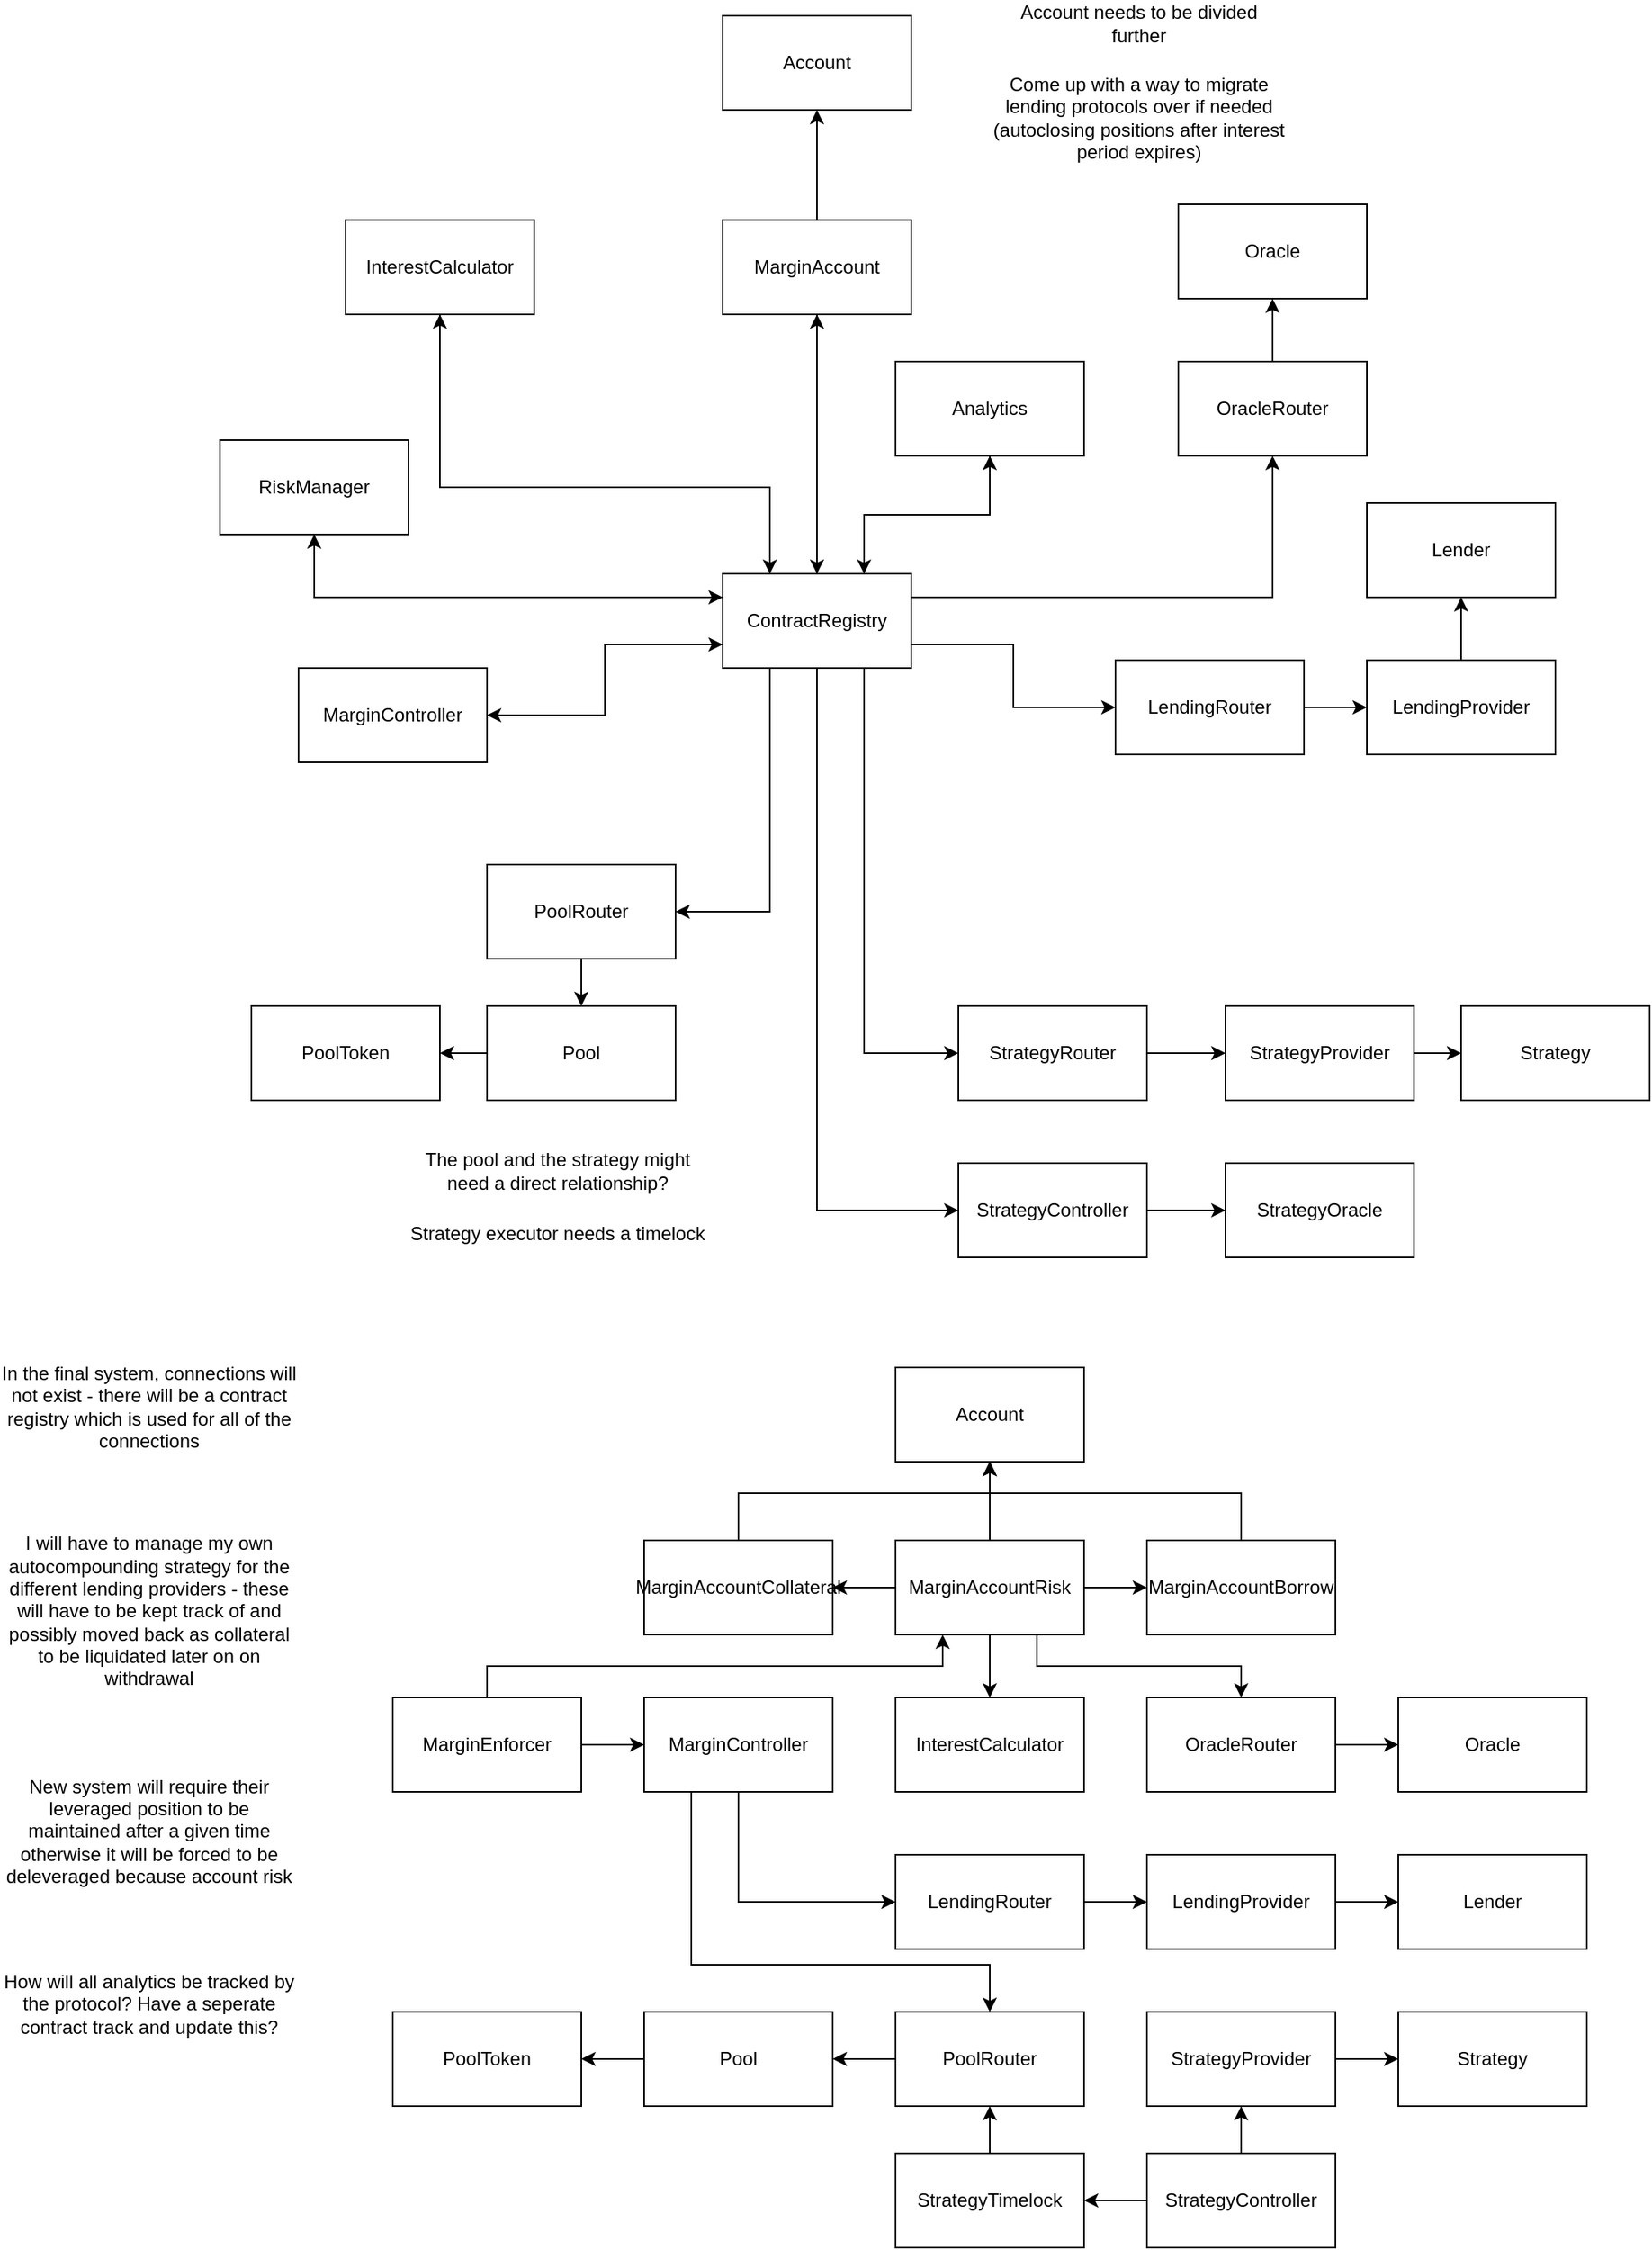 <mxfile version="17.4.0" type="device"><diagram name="Page-1" id="52a04d89-c75d-2922-d76d-85b35f80e030"><mxGraphModel dx="1421" dy="814" grid="1" gridSize="10" guides="1" tooltips="1" connect="1" arrows="1" fold="1" page="1" pageScale="1" pageWidth="1100" pageHeight="850" background="none" math="0" shadow="0"><root><mxCell id="0"/><mxCell id="1" parent="0"/><mxCell id="1fdf3b25b50cf41e-42" style="edgeStyle=none;html=1;labelBackgroundColor=none;startFill=0;startSize=8;endFill=1;endSize=8;fontFamily=Verdana;fontSize=12;" parent="1" edge="1"><mxGeometry relative="1" as="geometry"><mxPoint x="120" y="440" as="sourcePoint"/></mxGeometry></mxCell><mxCell id="QQnbMLpZ93MSJPsR9M9I-1" value="Lender" style="rounded=0;whiteSpace=wrap;html=1;" parent="1" vertex="1"><mxGeometry x="900" y="350" width="120" height="60" as="geometry"/></mxCell><mxCell id="YldHDxRCTtaJmYDm-NVi-25" style="edgeStyle=orthogonalEdgeStyle;rounded=0;orthogonalLoop=1;jettySize=auto;html=1;entryX=0.5;entryY=1;entryDx=0;entryDy=0;" parent="1" source="QQnbMLpZ93MSJPsR9M9I-2" target="QQnbMLpZ93MSJPsR9M9I-1" edge="1"><mxGeometry relative="1" as="geometry"/></mxCell><mxCell id="QQnbMLpZ93MSJPsR9M9I-2" value="LendingProvider" style="rounded=0;whiteSpace=wrap;html=1;" parent="1" vertex="1"><mxGeometry x="900" y="450" width="120" height="60" as="geometry"/></mxCell><mxCell id="YldHDxRCTtaJmYDm-NVi-24" style="edgeStyle=orthogonalEdgeStyle;rounded=0;orthogonalLoop=1;jettySize=auto;html=1;entryX=0;entryY=0.5;entryDx=0;entryDy=0;" parent="1" source="QQnbMLpZ93MSJPsR9M9I-3" target="QQnbMLpZ93MSJPsR9M9I-2" edge="1"><mxGeometry relative="1" as="geometry"/></mxCell><mxCell id="QQnbMLpZ93MSJPsR9M9I-3" value="LendingRouter" style="rounded=0;whiteSpace=wrap;html=1;" parent="1" vertex="1"><mxGeometry x="740" y="450" width="120" height="60" as="geometry"/></mxCell><mxCell id="F2xj8c52CuEZ98pPWcwK-5" style="edgeStyle=orthogonalEdgeStyle;rounded=0;orthogonalLoop=1;jettySize=auto;html=1;entryX=0.25;entryY=0;entryDx=0;entryDy=0;" parent="1" source="QQnbMLpZ93MSJPsR9M9I-8" target="QQnbMLpZ93MSJPsR9M9I-32" edge="1"><mxGeometry relative="1" as="geometry"><Array as="points"><mxPoint x="310" y="340"/><mxPoint x="520" y="340"/></Array></mxGeometry></mxCell><mxCell id="QQnbMLpZ93MSJPsR9M9I-8" value="InterestCalculator" style="rounded=0;whiteSpace=wrap;html=1;" parent="1" vertex="1"><mxGeometry x="250" y="170" width="120" height="60" as="geometry"/></mxCell><mxCell id="YldHDxRCTtaJmYDm-NVi-19" style="edgeStyle=orthogonalEdgeStyle;rounded=0;orthogonalLoop=1;jettySize=auto;html=1;entryX=0;entryY=0.25;entryDx=0;entryDy=0;" parent="1" source="QQnbMLpZ93MSJPsR9M9I-9" target="QQnbMLpZ93MSJPsR9M9I-32" edge="1"><mxGeometry relative="1" as="geometry"><Array as="points"><mxPoint x="230" y="410"/></Array></mxGeometry></mxCell><mxCell id="QQnbMLpZ93MSJPsR9M9I-9" value="RiskManager" style="rounded=0;whiteSpace=wrap;html=1;" parent="1" vertex="1"><mxGeometry x="170" y="310" width="120" height="60" as="geometry"/></mxCell><mxCell id="F2xj8c52CuEZ98pPWcwK-6" style="edgeStyle=orthogonalEdgeStyle;rounded=0;orthogonalLoop=1;jettySize=auto;html=1;entryX=0;entryY=0.75;entryDx=0;entryDy=0;" parent="1" source="QQnbMLpZ93MSJPsR9M9I-11" target="QQnbMLpZ93MSJPsR9M9I-32" edge="1"><mxGeometry relative="1" as="geometry"/></mxCell><mxCell id="QQnbMLpZ93MSJPsR9M9I-11" value="MarginController" style="rounded=0;whiteSpace=wrap;html=1;" parent="1" vertex="1"><mxGeometry x="220" y="455" width="120" height="60" as="geometry"/></mxCell><mxCell id="YldHDxRCTtaJmYDm-NVi-22" style="edgeStyle=orthogonalEdgeStyle;rounded=0;orthogonalLoop=1;jettySize=auto;html=1;" parent="1" source="QQnbMLpZ93MSJPsR9M9I-13" target="YldHDxRCTtaJmYDm-NVi-1" edge="1"><mxGeometry relative="1" as="geometry"/></mxCell><mxCell id="QQnbMLpZ93MSJPsR9M9I-13" value="OracleRouter" style="rounded=0;whiteSpace=wrap;html=1;" parent="1" vertex="1"><mxGeometry x="780" y="260" width="120" height="60" as="geometry"/></mxCell><mxCell id="YldHDxRCTtaJmYDm-NVi-7" style="edgeStyle=orthogonalEdgeStyle;rounded=0;orthogonalLoop=1;jettySize=auto;html=1;" parent="1" source="QQnbMLpZ93MSJPsR9M9I-15" target="QQnbMLpZ93MSJPsR9M9I-16" edge="1"><mxGeometry relative="1" as="geometry"/></mxCell><mxCell id="QQnbMLpZ93MSJPsR9M9I-15" value="PoolRouter" style="rounded=0;whiteSpace=wrap;html=1;" parent="1" vertex="1"><mxGeometry x="340" y="580" width="120" height="60" as="geometry"/></mxCell><mxCell id="YldHDxRCTtaJmYDm-NVi-9" style="edgeStyle=orthogonalEdgeStyle;rounded=0;orthogonalLoop=1;jettySize=auto;html=1;entryX=1;entryY=0.5;entryDx=0;entryDy=0;" parent="1" source="QQnbMLpZ93MSJPsR9M9I-16" target="YldHDxRCTtaJmYDm-NVi-3" edge="1"><mxGeometry relative="1" as="geometry"/></mxCell><mxCell id="QQnbMLpZ93MSJPsR9M9I-16" value="Pool" style="rounded=0;whiteSpace=wrap;html=1;" parent="1" vertex="1"><mxGeometry x="340" y="670" width="120" height="60" as="geometry"/></mxCell><mxCell id="YldHDxRCTtaJmYDm-NVi-13" style="edgeStyle=orthogonalEdgeStyle;rounded=0;orthogonalLoop=1;jettySize=auto;html=1;entryX=0;entryY=0.5;entryDx=0;entryDy=0;" parent="1" source="QQnbMLpZ93MSJPsR9M9I-17" target="QQnbMLpZ93MSJPsR9M9I-18" edge="1"><mxGeometry relative="1" as="geometry"/></mxCell><mxCell id="QQnbMLpZ93MSJPsR9M9I-17" value="StrategyProvider" style="rounded=0;whiteSpace=wrap;html=1;" parent="1" vertex="1"><mxGeometry x="810" y="670" width="120" height="60" as="geometry"/></mxCell><mxCell id="QQnbMLpZ93MSJPsR9M9I-18" value="Strategy" style="rounded=0;whiteSpace=wrap;html=1;" parent="1" vertex="1"><mxGeometry x="960" y="670" width="120" height="60" as="geometry"/></mxCell><mxCell id="QQnbMLpZ93MSJPsR9M9I-19" value="StrategyOracle" style="rounded=0;whiteSpace=wrap;html=1;" parent="1" vertex="1"><mxGeometry x="810" y="770" width="120" height="60" as="geometry"/></mxCell><mxCell id="YldHDxRCTtaJmYDm-NVi-21" style="edgeStyle=orthogonalEdgeStyle;rounded=0;orthogonalLoop=1;jettySize=auto;html=1;entryX=0.5;entryY=1;entryDx=0;entryDy=0;" parent="1" source="QQnbMLpZ93MSJPsR9M9I-20" target="YldHDxRCTtaJmYDm-NVi-20" edge="1"><mxGeometry relative="1" as="geometry"/></mxCell><mxCell id="F2xj8c52CuEZ98pPWcwK-4" style="edgeStyle=orthogonalEdgeStyle;rounded=0;orthogonalLoop=1;jettySize=auto;html=1;exitX=0.5;exitY=1;exitDx=0;exitDy=0;" parent="1" source="QQnbMLpZ93MSJPsR9M9I-20" target="QQnbMLpZ93MSJPsR9M9I-32" edge="1"><mxGeometry relative="1" as="geometry"/></mxCell><mxCell id="QQnbMLpZ93MSJPsR9M9I-20" value="MarginAccount" style="rounded=0;whiteSpace=wrap;html=1;" parent="1" vertex="1"><mxGeometry x="490" y="170" width="120" height="60" as="geometry"/></mxCell><mxCell id="YldHDxRCTtaJmYDm-NVi-18" style="edgeStyle=orthogonalEdgeStyle;rounded=0;orthogonalLoop=1;jettySize=auto;html=1;entryX=0.5;entryY=1;entryDx=0;entryDy=0;exitX=0;exitY=0.25;exitDx=0;exitDy=0;" parent="1" source="QQnbMLpZ93MSJPsR9M9I-32" target="QQnbMLpZ93MSJPsR9M9I-9" edge="1"><mxGeometry relative="1" as="geometry"/></mxCell><mxCell id="YldHDxRCTtaJmYDm-NVi-26" style="edgeStyle=orthogonalEdgeStyle;rounded=0;orthogonalLoop=1;jettySize=auto;html=1;entryX=0.5;entryY=1;entryDx=0;entryDy=0;exitX=1;exitY=0.25;exitDx=0;exitDy=0;" parent="1" source="QQnbMLpZ93MSJPsR9M9I-32" target="QQnbMLpZ93MSJPsR9M9I-13" edge="1"><mxGeometry relative="1" as="geometry"/></mxCell><mxCell id="YldHDxRCTtaJmYDm-NVi-27" style="edgeStyle=orthogonalEdgeStyle;rounded=0;orthogonalLoop=1;jettySize=auto;html=1;entryX=0.5;entryY=1;entryDx=0;entryDy=0;" parent="1" source="QQnbMLpZ93MSJPsR9M9I-32" target="QQnbMLpZ93MSJPsR9M9I-20" edge="1"><mxGeometry relative="1" as="geometry"/></mxCell><mxCell id="YldHDxRCTtaJmYDm-NVi-28" style="edgeStyle=orthogonalEdgeStyle;rounded=0;orthogonalLoop=1;jettySize=auto;html=1;exitX=0.25;exitY=0;exitDx=0;exitDy=0;entryX=0.5;entryY=1;entryDx=0;entryDy=0;" parent="1" source="QQnbMLpZ93MSJPsR9M9I-32" target="QQnbMLpZ93MSJPsR9M9I-8" edge="1"><mxGeometry relative="1" as="geometry"><Array as="points"><mxPoint x="520" y="340"/><mxPoint x="310" y="340"/></Array></mxGeometry></mxCell><mxCell id="YldHDxRCTtaJmYDm-NVi-30" style="edgeStyle=orthogonalEdgeStyle;rounded=0;orthogonalLoop=1;jettySize=auto;html=1;exitX=1;exitY=0.75;exitDx=0;exitDy=0;entryX=0;entryY=0.5;entryDx=0;entryDy=0;" parent="1" source="QQnbMLpZ93MSJPsR9M9I-32" target="QQnbMLpZ93MSJPsR9M9I-3" edge="1"><mxGeometry relative="1" as="geometry"/></mxCell><mxCell id="YldHDxRCTtaJmYDm-NVi-31" style="edgeStyle=orthogonalEdgeStyle;rounded=0;orthogonalLoop=1;jettySize=auto;html=1;exitX=0;exitY=0.75;exitDx=0;exitDy=0;entryX=1;entryY=0.5;entryDx=0;entryDy=0;" parent="1" source="QQnbMLpZ93MSJPsR9M9I-32" target="QQnbMLpZ93MSJPsR9M9I-11" edge="1"><mxGeometry relative="1" as="geometry"/></mxCell><mxCell id="YldHDxRCTtaJmYDm-NVi-33" style="edgeStyle=orthogonalEdgeStyle;rounded=0;orthogonalLoop=1;jettySize=auto;html=1;exitX=0.25;exitY=1;exitDx=0;exitDy=0;entryX=1;entryY=0.5;entryDx=0;entryDy=0;" parent="1" source="QQnbMLpZ93MSJPsR9M9I-32" target="QQnbMLpZ93MSJPsR9M9I-15" edge="1"><mxGeometry relative="1" as="geometry"/></mxCell><mxCell id="YldHDxRCTtaJmYDm-NVi-34" style="edgeStyle=orthogonalEdgeStyle;rounded=0;orthogonalLoop=1;jettySize=auto;html=1;exitX=0.5;exitY=1;exitDx=0;exitDy=0;entryX=0;entryY=0.5;entryDx=0;entryDy=0;" parent="1" source="QQnbMLpZ93MSJPsR9M9I-32" target="YldHDxRCTtaJmYDm-NVi-15" edge="1"><mxGeometry relative="1" as="geometry"/></mxCell><mxCell id="YldHDxRCTtaJmYDm-NVi-36" style="edgeStyle=orthogonalEdgeStyle;rounded=0;orthogonalLoop=1;jettySize=auto;html=1;exitX=0.75;exitY=1;exitDx=0;exitDy=0;entryX=0;entryY=0.5;entryDx=0;entryDy=0;" parent="1" source="QQnbMLpZ93MSJPsR9M9I-32" target="YldHDxRCTtaJmYDm-NVi-6" edge="1"><mxGeometry relative="1" as="geometry"/></mxCell><mxCell id="F2xj8c52CuEZ98pPWcwK-2" style="edgeStyle=orthogonalEdgeStyle;rounded=0;orthogonalLoop=1;jettySize=auto;html=1;exitX=0.75;exitY=0;exitDx=0;exitDy=0;entryX=0.5;entryY=1;entryDx=0;entryDy=0;" parent="1" source="QQnbMLpZ93MSJPsR9M9I-32" target="F2xj8c52CuEZ98pPWcwK-1" edge="1"><mxGeometry relative="1" as="geometry"/></mxCell><mxCell id="QQnbMLpZ93MSJPsR9M9I-32" value="ContractRegistry" style="rounded=0;whiteSpace=wrap;html=1;" parent="1" vertex="1"><mxGeometry x="490" y="395" width="120" height="60" as="geometry"/></mxCell><mxCell id="YldHDxRCTtaJmYDm-NVi-1" value="Oracle" style="rounded=0;whiteSpace=wrap;html=1;" parent="1" vertex="1"><mxGeometry x="780" y="160" width="120" height="60" as="geometry"/></mxCell><mxCell id="YldHDxRCTtaJmYDm-NVi-3" value="PoolToken" style="rounded=0;whiteSpace=wrap;html=1;" parent="1" vertex="1"><mxGeometry x="190" y="670" width="120" height="60" as="geometry"/></mxCell><mxCell id="YldHDxRCTtaJmYDm-NVi-12" style="edgeStyle=orthogonalEdgeStyle;rounded=0;orthogonalLoop=1;jettySize=auto;html=1;" parent="1" source="YldHDxRCTtaJmYDm-NVi-6" target="QQnbMLpZ93MSJPsR9M9I-17" edge="1"><mxGeometry relative="1" as="geometry"/></mxCell><mxCell id="YldHDxRCTtaJmYDm-NVi-6" value="StrategyRouter" style="rounded=0;whiteSpace=wrap;html=1;" parent="1" vertex="1"><mxGeometry x="640" y="670" width="120" height="60" as="geometry"/></mxCell><mxCell id="YldHDxRCTtaJmYDm-NVi-17" style="edgeStyle=orthogonalEdgeStyle;rounded=0;orthogonalLoop=1;jettySize=auto;html=1;" parent="1" source="YldHDxRCTtaJmYDm-NVi-15" target="QQnbMLpZ93MSJPsR9M9I-19" edge="1"><mxGeometry relative="1" as="geometry"/></mxCell><mxCell id="YldHDxRCTtaJmYDm-NVi-15" value="StrategyController" style="rounded=0;whiteSpace=wrap;html=1;" parent="1" vertex="1"><mxGeometry x="640" y="770" width="120" height="60" as="geometry"/></mxCell><mxCell id="YldHDxRCTtaJmYDm-NVi-20" value="Account" style="rounded=0;whiteSpace=wrap;html=1;" parent="1" vertex="1"><mxGeometry x="490" y="40" width="120" height="60" as="geometry"/></mxCell><mxCell id="F2xj8c52CuEZ98pPWcwK-3" style="edgeStyle=orthogonalEdgeStyle;rounded=0;orthogonalLoop=1;jettySize=auto;html=1;exitX=0.5;exitY=1;exitDx=0;exitDy=0;entryX=0.75;entryY=0;entryDx=0;entryDy=0;" parent="1" source="F2xj8c52CuEZ98pPWcwK-1" target="QQnbMLpZ93MSJPsR9M9I-32" edge="1"><mxGeometry relative="1" as="geometry"/></mxCell><mxCell id="F2xj8c52CuEZ98pPWcwK-1" value="Analytics" style="rounded=0;whiteSpace=wrap;html=1;" parent="1" vertex="1"><mxGeometry x="600" y="260" width="120" height="60" as="geometry"/></mxCell><mxCell id="F2xj8c52CuEZ98pPWcwK-7" value="The pool and the strategy might need a direct relationship?" style="text;html=1;strokeColor=none;fillColor=none;align=center;verticalAlign=middle;whiteSpace=wrap;rounded=0;" parent="1" vertex="1"><mxGeometry x="290" y="760" width="190" height="30" as="geometry"/></mxCell><mxCell id="QnWulfvDXJuSbhogi2hA-1" value="Strategy executor needs a timelock" style="text;html=1;strokeColor=none;fillColor=none;align=center;verticalAlign=middle;whiteSpace=wrap;rounded=0;" parent="1" vertex="1"><mxGeometry x="290" y="800" width="190" height="30" as="geometry"/></mxCell><mxCell id="QnWulfvDXJuSbhogi2hA-2" value="Account needs to be divided further" style="text;html=1;strokeColor=none;fillColor=none;align=center;verticalAlign=middle;whiteSpace=wrap;rounded=0;" parent="1" vertex="1"><mxGeometry x="660" y="30" width="190" height="30" as="geometry"/></mxCell><mxCell id="QnWulfvDXJuSbhogi2hA-3" value="Come up with a way to migrate lending protocols over if needed (autoclosing positions after interest period expires)" style="text;html=1;strokeColor=none;fillColor=none;align=center;verticalAlign=middle;whiteSpace=wrap;rounded=0;" parent="1" vertex="1"><mxGeometry x="660" y="70" width="190" height="70" as="geometry"/></mxCell><mxCell id="XVIV0NMg8WljWZH5M-E4-1" value="Account" style="rounded=0;whiteSpace=wrap;html=1;" vertex="1" parent="1"><mxGeometry x="600" y="900" width="120" height="60" as="geometry"/></mxCell><mxCell id="XVIV0NMg8WljWZH5M-E4-39" style="edgeStyle=orthogonalEdgeStyle;rounded=0;orthogonalLoop=1;jettySize=auto;html=1;entryX=0.5;entryY=1;entryDx=0;entryDy=0;" edge="1" parent="1" source="XVIV0NMg8WljWZH5M-E4-2" target="XVIV0NMg8WljWZH5M-E4-1"><mxGeometry relative="1" as="geometry"><Array as="points"><mxPoint x="500" y="980"/><mxPoint x="660" y="980"/></Array></mxGeometry></mxCell><mxCell id="XVIV0NMg8WljWZH5M-E4-2" value="MarginAccountCollateral" style="rounded=0;whiteSpace=wrap;html=1;" vertex="1" parent="1"><mxGeometry x="440" y="1010" width="120" height="60" as="geometry"/></mxCell><mxCell id="XVIV0NMg8WljWZH5M-E4-41" style="edgeStyle=orthogonalEdgeStyle;rounded=0;orthogonalLoop=1;jettySize=auto;html=1;entryX=0.5;entryY=1;entryDx=0;entryDy=0;" edge="1" parent="1" source="XVIV0NMg8WljWZH5M-E4-4" target="XVIV0NMg8WljWZH5M-E4-1"><mxGeometry relative="1" as="geometry"><Array as="points"><mxPoint x="820" y="980"/><mxPoint x="660" y="980"/></Array></mxGeometry></mxCell><mxCell id="XVIV0NMg8WljWZH5M-E4-4" value="MarginAccountBorrow" style="rounded=0;whiteSpace=wrap;html=1;" vertex="1" parent="1"><mxGeometry x="760" y="1010" width="120" height="60" as="geometry"/></mxCell><mxCell id="XVIV0NMg8WljWZH5M-E4-37" style="edgeStyle=orthogonalEdgeStyle;rounded=0;orthogonalLoop=1;jettySize=auto;html=1;entryX=1;entryY=0.5;entryDx=0;entryDy=0;" edge="1" parent="1" source="XVIV0NMg8WljWZH5M-E4-5" target="XVIV0NMg8WljWZH5M-E4-2"><mxGeometry relative="1" as="geometry"/></mxCell><mxCell id="XVIV0NMg8WljWZH5M-E4-38" style="edgeStyle=orthogonalEdgeStyle;rounded=0;orthogonalLoop=1;jettySize=auto;html=1;entryX=0;entryY=0.5;entryDx=0;entryDy=0;" edge="1" parent="1" source="XVIV0NMg8WljWZH5M-E4-5" target="XVIV0NMg8WljWZH5M-E4-4"><mxGeometry relative="1" as="geometry"/></mxCell><mxCell id="XVIV0NMg8WljWZH5M-E4-40" style="edgeStyle=orthogonalEdgeStyle;rounded=0;orthogonalLoop=1;jettySize=auto;html=1;entryX=0.5;entryY=1;entryDx=0;entryDy=0;" edge="1" parent="1" source="XVIV0NMg8WljWZH5M-E4-5" target="XVIV0NMg8WljWZH5M-E4-1"><mxGeometry relative="1" as="geometry"/></mxCell><mxCell id="XVIV0NMg8WljWZH5M-E4-42" style="edgeStyle=orthogonalEdgeStyle;rounded=0;orthogonalLoop=1;jettySize=auto;html=1;entryX=0.5;entryY=0;entryDx=0;entryDy=0;" edge="1" parent="1" source="XVIV0NMg8WljWZH5M-E4-5" target="XVIV0NMg8WljWZH5M-E4-6"><mxGeometry relative="1" as="geometry"/></mxCell><mxCell id="XVIV0NMg8WljWZH5M-E4-46" style="edgeStyle=orthogonalEdgeStyle;rounded=0;orthogonalLoop=1;jettySize=auto;html=1;exitX=0.75;exitY=1;exitDx=0;exitDy=0;entryX=0.5;entryY=0;entryDx=0;entryDy=0;" edge="1" parent="1" source="XVIV0NMg8WljWZH5M-E4-5" target="XVIV0NMg8WljWZH5M-E4-7"><mxGeometry relative="1" as="geometry"/></mxCell><mxCell id="XVIV0NMg8WljWZH5M-E4-5" value="MarginAccountRisk" style="rounded=0;whiteSpace=wrap;html=1;" vertex="1" parent="1"><mxGeometry x="600" y="1010" width="120" height="60" as="geometry"/></mxCell><mxCell id="XVIV0NMg8WljWZH5M-E4-6" value="InterestCalculator" style="rounded=0;whiteSpace=wrap;html=1;" vertex="1" parent="1"><mxGeometry x="600" y="1110" width="120" height="60" as="geometry"/></mxCell><mxCell id="XVIV0NMg8WljWZH5M-E4-47" style="edgeStyle=orthogonalEdgeStyle;rounded=0;orthogonalLoop=1;jettySize=auto;html=1;entryX=0;entryY=0.5;entryDx=0;entryDy=0;" edge="1" parent="1" source="XVIV0NMg8WljWZH5M-E4-7" target="XVIV0NMg8WljWZH5M-E4-8"><mxGeometry relative="1" as="geometry"/></mxCell><mxCell id="XVIV0NMg8WljWZH5M-E4-7" value="OracleRouter" style="rounded=0;whiteSpace=wrap;html=1;" vertex="1" parent="1"><mxGeometry x="760" y="1110" width="120" height="60" as="geometry"/></mxCell><mxCell id="XVIV0NMg8WljWZH5M-E4-8" value="Oracle" style="rounded=0;whiteSpace=wrap;html=1;" vertex="1" parent="1"><mxGeometry x="920" y="1110" width="120" height="60" as="geometry"/></mxCell><mxCell id="XVIV0NMg8WljWZH5M-E4-49" style="edgeStyle=orthogonalEdgeStyle;rounded=0;orthogonalLoop=1;jettySize=auto;html=1;entryX=0;entryY=0.5;entryDx=0;entryDy=0;" edge="1" parent="1" source="XVIV0NMg8WljWZH5M-E4-9" target="XVIV0NMg8WljWZH5M-E4-11"><mxGeometry relative="1" as="geometry"/></mxCell><mxCell id="XVIV0NMg8WljWZH5M-E4-9" value="LendingRouter" style="rounded=0;whiteSpace=wrap;html=1;" vertex="1" parent="1"><mxGeometry x="600" y="1210" width="120" height="60" as="geometry"/></mxCell><mxCell id="XVIV0NMg8WljWZH5M-E4-10" value="In the final system, connections will not exist - there will be a contract registry which is used for all of the connections" style="text;html=1;strokeColor=none;fillColor=none;align=center;verticalAlign=middle;whiteSpace=wrap;rounded=0;" vertex="1" parent="1"><mxGeometry x="30" y="880" width="190" height="90" as="geometry"/></mxCell><mxCell id="XVIV0NMg8WljWZH5M-E4-50" style="edgeStyle=orthogonalEdgeStyle;rounded=0;orthogonalLoop=1;jettySize=auto;html=1;entryX=0;entryY=0.5;entryDx=0;entryDy=0;" edge="1" parent="1" source="XVIV0NMg8WljWZH5M-E4-11" target="XVIV0NMg8WljWZH5M-E4-14"><mxGeometry relative="1" as="geometry"/></mxCell><mxCell id="XVIV0NMg8WljWZH5M-E4-11" value="LendingProvider" style="rounded=0;whiteSpace=wrap;html=1;" vertex="1" parent="1"><mxGeometry x="760" y="1210" width="120" height="60" as="geometry"/></mxCell><mxCell id="XVIV0NMg8WljWZH5M-E4-12" value="I will have to manage my own autocompounding strategy for the different lending providers - these will have to be kept track of and possibly moved back as collateral to be liquidated later on on withdrawal" style="text;html=1;strokeColor=none;fillColor=none;align=center;verticalAlign=middle;whiteSpace=wrap;rounded=0;" vertex="1" parent="1"><mxGeometry x="30" y="1000" width="190" height="110" as="geometry"/></mxCell><mxCell id="XVIV0NMg8WljWZH5M-E4-13" value="New system will require their leveraged position to be maintained after a given time otherwise it will be forced to be deleveraged because account risk" style="text;html=1;strokeColor=none;fillColor=none;align=center;verticalAlign=middle;whiteSpace=wrap;rounded=0;" vertex="1" parent="1"><mxGeometry x="30" y="1140" width="190" height="110" as="geometry"/></mxCell><mxCell id="XVIV0NMg8WljWZH5M-E4-14" value="Lender" style="rounded=0;whiteSpace=wrap;html=1;" vertex="1" parent="1"><mxGeometry x="920" y="1210" width="120" height="60" as="geometry"/></mxCell><mxCell id="XVIV0NMg8WljWZH5M-E4-30" style="edgeStyle=orthogonalEdgeStyle;rounded=0;orthogonalLoop=1;jettySize=auto;html=1;entryX=0;entryY=0.5;entryDx=0;entryDy=0;" edge="1" parent="1" source="XVIV0NMg8WljWZH5M-E4-15" target="XVIV0NMg8WljWZH5M-E4-16"><mxGeometry relative="1" as="geometry"/></mxCell><mxCell id="XVIV0NMg8WljWZH5M-E4-45" style="edgeStyle=orthogonalEdgeStyle;rounded=0;orthogonalLoop=1;jettySize=auto;html=1;entryX=0.25;entryY=1;entryDx=0;entryDy=0;" edge="1" parent="1" source="XVIV0NMg8WljWZH5M-E4-15" target="XVIV0NMg8WljWZH5M-E4-5"><mxGeometry relative="1" as="geometry"><Array as="points"><mxPoint x="340" y="1090"/><mxPoint x="630" y="1090"/></Array></mxGeometry></mxCell><mxCell id="XVIV0NMg8WljWZH5M-E4-15" value="MarginEnforcer" style="rounded=0;whiteSpace=wrap;html=1;" vertex="1" parent="1"><mxGeometry x="280" y="1110" width="120" height="60" as="geometry"/></mxCell><mxCell id="XVIV0NMg8WljWZH5M-E4-48" style="edgeStyle=orthogonalEdgeStyle;rounded=0;orthogonalLoop=1;jettySize=auto;html=1;exitX=0.5;exitY=1;exitDx=0;exitDy=0;entryX=0;entryY=0.5;entryDx=0;entryDy=0;" edge="1" parent="1" source="XVIV0NMg8WljWZH5M-E4-16" target="XVIV0NMg8WljWZH5M-E4-9"><mxGeometry relative="1" as="geometry"/></mxCell><mxCell id="XVIV0NMg8WljWZH5M-E4-51" style="edgeStyle=orthogonalEdgeStyle;rounded=0;orthogonalLoop=1;jettySize=auto;html=1;exitX=0.25;exitY=1;exitDx=0;exitDy=0;entryX=0.5;entryY=0;entryDx=0;entryDy=0;" edge="1" parent="1" source="XVIV0NMg8WljWZH5M-E4-16" target="XVIV0NMg8WljWZH5M-E4-18"><mxGeometry relative="1" as="geometry"><Array as="points"><mxPoint x="470" y="1280"/><mxPoint x="660" y="1280"/></Array></mxGeometry></mxCell><mxCell id="XVIV0NMg8WljWZH5M-E4-16" value="MarginController" style="rounded=0;whiteSpace=wrap;html=1;" vertex="1" parent="1"><mxGeometry x="440" y="1110" width="120" height="60" as="geometry"/></mxCell><mxCell id="XVIV0NMg8WljWZH5M-E4-17" value="How will all analytics be tracked by the protocol? Have a seperate contract track and update this?" style="text;html=1;strokeColor=none;fillColor=none;align=center;verticalAlign=middle;whiteSpace=wrap;rounded=0;" vertex="1" parent="1"><mxGeometry x="30" y="1250" width="190" height="110" as="geometry"/></mxCell><mxCell id="XVIV0NMg8WljWZH5M-E4-52" style="edgeStyle=orthogonalEdgeStyle;rounded=0;orthogonalLoop=1;jettySize=auto;html=1;exitX=0;exitY=0.5;exitDx=0;exitDy=0;entryX=1;entryY=0.5;entryDx=0;entryDy=0;" edge="1" parent="1" source="XVIV0NMg8WljWZH5M-E4-18" target="XVIV0NMg8WljWZH5M-E4-19"><mxGeometry relative="1" as="geometry"/></mxCell><mxCell id="XVIV0NMg8WljWZH5M-E4-18" value="PoolRouter" style="rounded=0;whiteSpace=wrap;html=1;" vertex="1" parent="1"><mxGeometry x="600" y="1310" width="120" height="60" as="geometry"/></mxCell><mxCell id="XVIV0NMg8WljWZH5M-E4-53" style="edgeStyle=orthogonalEdgeStyle;rounded=0;orthogonalLoop=1;jettySize=auto;html=1;entryX=1;entryY=0.5;entryDx=0;entryDy=0;" edge="1" parent="1" source="XVIV0NMg8WljWZH5M-E4-19" target="XVIV0NMg8WljWZH5M-E4-20"><mxGeometry relative="1" as="geometry"/></mxCell><mxCell id="XVIV0NMg8WljWZH5M-E4-19" value="Pool" style="rounded=0;whiteSpace=wrap;html=1;" vertex="1" parent="1"><mxGeometry x="440" y="1310" width="120" height="60" as="geometry"/></mxCell><mxCell id="XVIV0NMg8WljWZH5M-E4-20" value="PoolToken" style="rounded=0;whiteSpace=wrap;html=1;" vertex="1" parent="1"><mxGeometry x="280" y="1310" width="120" height="60" as="geometry"/></mxCell><mxCell id="XVIV0NMg8WljWZH5M-E4-21" value="Strategy" style="rounded=0;whiteSpace=wrap;html=1;" vertex="1" parent="1"><mxGeometry x="920" y="1310" width="120" height="60" as="geometry"/></mxCell><mxCell id="XVIV0NMg8WljWZH5M-E4-57" style="edgeStyle=orthogonalEdgeStyle;rounded=0;orthogonalLoop=1;jettySize=auto;html=1;entryX=0;entryY=0.5;entryDx=0;entryDy=0;" edge="1" parent="1" source="XVIV0NMg8WljWZH5M-E4-22" target="XVIV0NMg8WljWZH5M-E4-21"><mxGeometry relative="1" as="geometry"/></mxCell><mxCell id="XVIV0NMg8WljWZH5M-E4-22" value="StrategyProvider" style="rounded=0;whiteSpace=wrap;html=1;" vertex="1" parent="1"><mxGeometry x="760" y="1310" width="120" height="60" as="geometry"/></mxCell><mxCell id="XVIV0NMg8WljWZH5M-E4-54" style="edgeStyle=orthogonalEdgeStyle;rounded=0;orthogonalLoop=1;jettySize=auto;html=1;entryX=1;entryY=0.5;entryDx=0;entryDy=0;" edge="1" parent="1" source="XVIV0NMg8WljWZH5M-E4-23" target="XVIV0NMg8WljWZH5M-E4-24"><mxGeometry relative="1" as="geometry"/></mxCell><mxCell id="XVIV0NMg8WljWZH5M-E4-56" style="edgeStyle=orthogonalEdgeStyle;rounded=0;orthogonalLoop=1;jettySize=auto;html=1;entryX=0.5;entryY=1;entryDx=0;entryDy=0;" edge="1" parent="1" source="XVIV0NMg8WljWZH5M-E4-23" target="XVIV0NMg8WljWZH5M-E4-22"><mxGeometry relative="1" as="geometry"/></mxCell><mxCell id="XVIV0NMg8WljWZH5M-E4-23" value="StrategyController" style="rounded=0;whiteSpace=wrap;html=1;" vertex="1" parent="1"><mxGeometry x="760" y="1400" width="120" height="60" as="geometry"/></mxCell><mxCell id="XVIV0NMg8WljWZH5M-E4-55" style="edgeStyle=orthogonalEdgeStyle;rounded=0;orthogonalLoop=1;jettySize=auto;html=1;entryX=0.5;entryY=1;entryDx=0;entryDy=0;" edge="1" parent="1" source="XVIV0NMg8WljWZH5M-E4-24" target="XVIV0NMg8WljWZH5M-E4-18"><mxGeometry relative="1" as="geometry"/></mxCell><mxCell id="XVIV0NMg8WljWZH5M-E4-24" value="StrategyTimelock" style="rounded=0;whiteSpace=wrap;html=1;" vertex="1" parent="1"><mxGeometry x="600" y="1400" width="120" height="60" as="geometry"/></mxCell></root></mxGraphModel></diagram></mxfile>